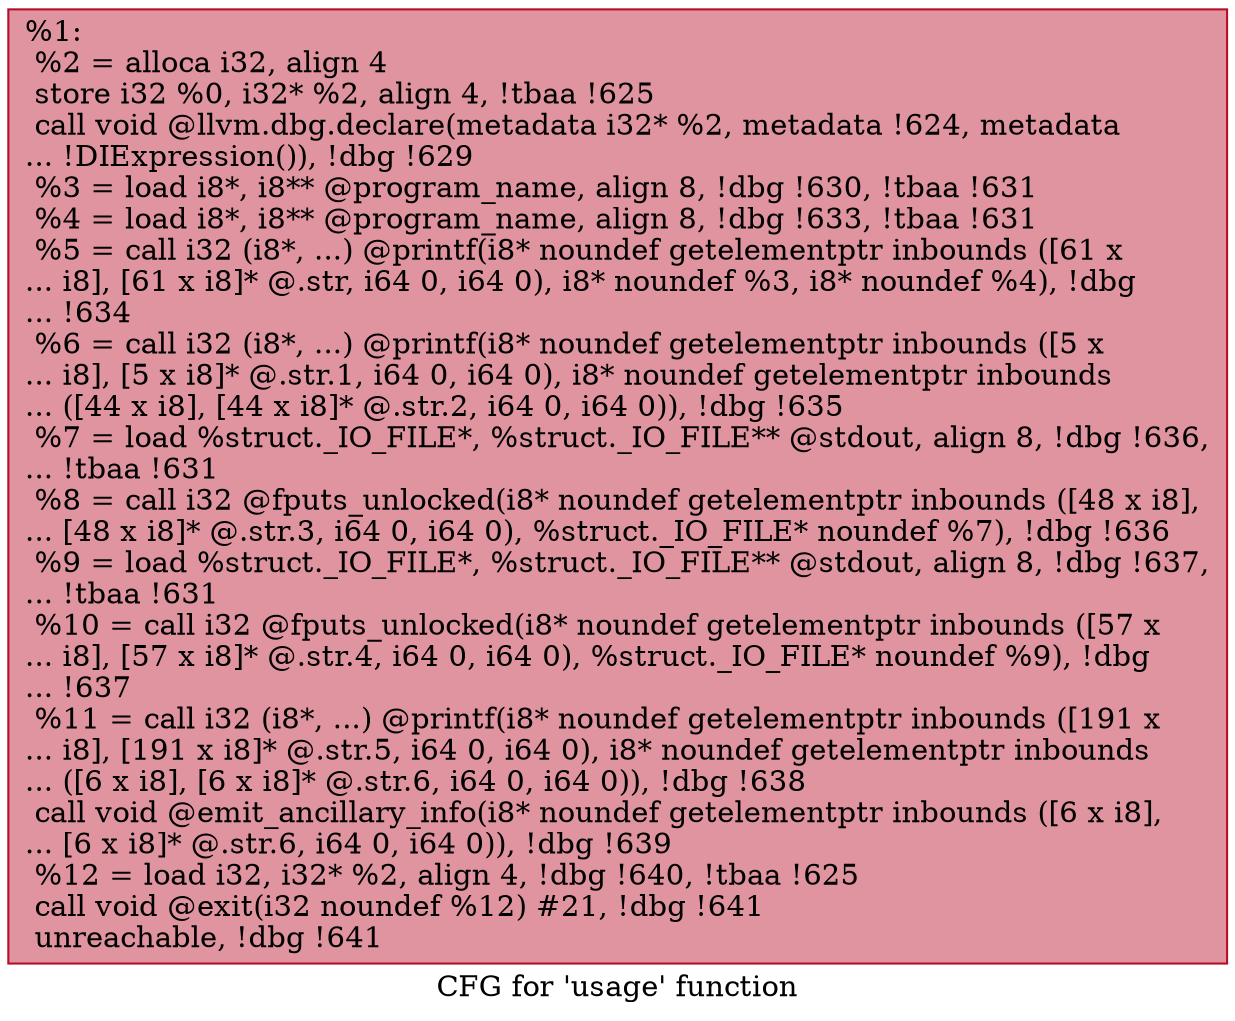 digraph "CFG for 'usage' function" {
	label="CFG for 'usage' function";

	Node0x680060 [shape=record,color="#b70d28ff", style=filled, fillcolor="#b70d2870",label="{%1:\l  %2 = alloca i32, align 4\l  store i32 %0, i32* %2, align 4, !tbaa !625\l  call void @llvm.dbg.declare(metadata i32* %2, metadata !624, metadata\l... !DIExpression()), !dbg !629\l  %3 = load i8*, i8** @program_name, align 8, !dbg !630, !tbaa !631\l  %4 = load i8*, i8** @program_name, align 8, !dbg !633, !tbaa !631\l  %5 = call i32 (i8*, ...) @printf(i8* noundef getelementptr inbounds ([61 x\l... i8], [61 x i8]* @.str, i64 0, i64 0), i8* noundef %3, i8* noundef %4), !dbg\l... !634\l  %6 = call i32 (i8*, ...) @printf(i8* noundef getelementptr inbounds ([5 x\l... i8], [5 x i8]* @.str.1, i64 0, i64 0), i8* noundef getelementptr inbounds\l... ([44 x i8], [44 x i8]* @.str.2, i64 0, i64 0)), !dbg !635\l  %7 = load %struct._IO_FILE*, %struct._IO_FILE** @stdout, align 8, !dbg !636,\l... !tbaa !631\l  %8 = call i32 @fputs_unlocked(i8* noundef getelementptr inbounds ([48 x i8],\l... [48 x i8]* @.str.3, i64 0, i64 0), %struct._IO_FILE* noundef %7), !dbg !636\l  %9 = load %struct._IO_FILE*, %struct._IO_FILE** @stdout, align 8, !dbg !637,\l... !tbaa !631\l  %10 = call i32 @fputs_unlocked(i8* noundef getelementptr inbounds ([57 x\l... i8], [57 x i8]* @.str.4, i64 0, i64 0), %struct._IO_FILE* noundef %9), !dbg\l... !637\l  %11 = call i32 (i8*, ...) @printf(i8* noundef getelementptr inbounds ([191 x\l... i8], [191 x i8]* @.str.5, i64 0, i64 0), i8* noundef getelementptr inbounds\l... ([6 x i8], [6 x i8]* @.str.6, i64 0, i64 0)), !dbg !638\l  call void @emit_ancillary_info(i8* noundef getelementptr inbounds ([6 x i8],\l... [6 x i8]* @.str.6, i64 0, i64 0)), !dbg !639\l  %12 = load i32, i32* %2, align 4, !dbg !640, !tbaa !625\l  call void @exit(i32 noundef %12) #21, !dbg !641\l  unreachable, !dbg !641\l}"];
}
